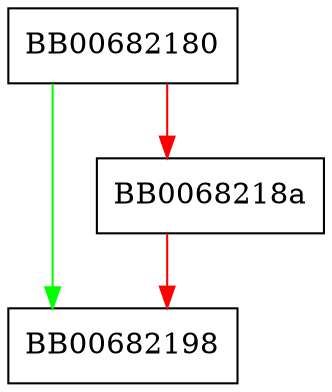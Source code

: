 digraph X509_NAME_entry_count {
  node [shape="box"];
  graph [splines=ortho];
  BB00682180 -> BB00682198 [color="green"];
  BB00682180 -> BB0068218a [color="red"];
  BB0068218a -> BB00682198 [color="red"];
}